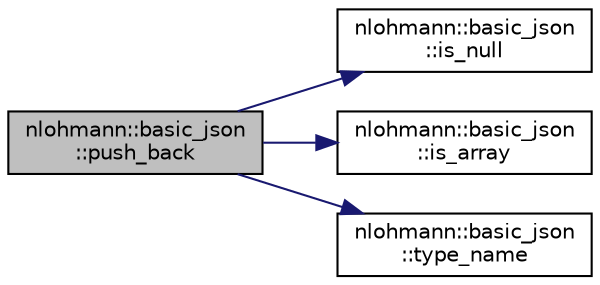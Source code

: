 digraph "nlohmann::basic_json::push_back"
{
 // LATEX_PDF_SIZE
  edge [fontname="Helvetica",fontsize="10",labelfontname="Helvetica",labelfontsize="10"];
  node [fontname="Helvetica",fontsize="10",shape=record];
  rankdir="LR";
  Node442 [label="nlohmann::basic_json\l::push_back",height=0.2,width=0.4,color="black", fillcolor="grey75", style="filled", fontcolor="black",tooltip="add an object to an array"];
  Node442 -> Node443 [color="midnightblue",fontsize="10",style="solid",fontname="Helvetica"];
  Node443 [label="nlohmann::basic_json\l::is_null",height=0.2,width=0.4,color="black", fillcolor="white", style="filled",URL="$classnlohmann_1_1basic__json.html#a8faa039ca82427ed29c486ffd00600c3",tooltip="return whether value is null"];
  Node442 -> Node444 [color="midnightblue",fontsize="10",style="solid",fontname="Helvetica"];
  Node444 [label="nlohmann::basic_json\l::is_array",height=0.2,width=0.4,color="black", fillcolor="white", style="filled",URL="$classnlohmann_1_1basic__json.html#aef9ce5dd2381caee1f8ddcdb5bdd9c65",tooltip="return whether value is an array"];
  Node442 -> Node445 [color="midnightblue",fontsize="10",style="solid",fontname="Helvetica"];
  Node445 [label="nlohmann::basic_json\l::type_name",height=0.2,width=0.4,color="black", fillcolor="white", style="filled",URL="$classnlohmann_1_1basic__json.html#a6b75862bdb4d26650616cf9821430755",tooltip="return the type as string"];
}
